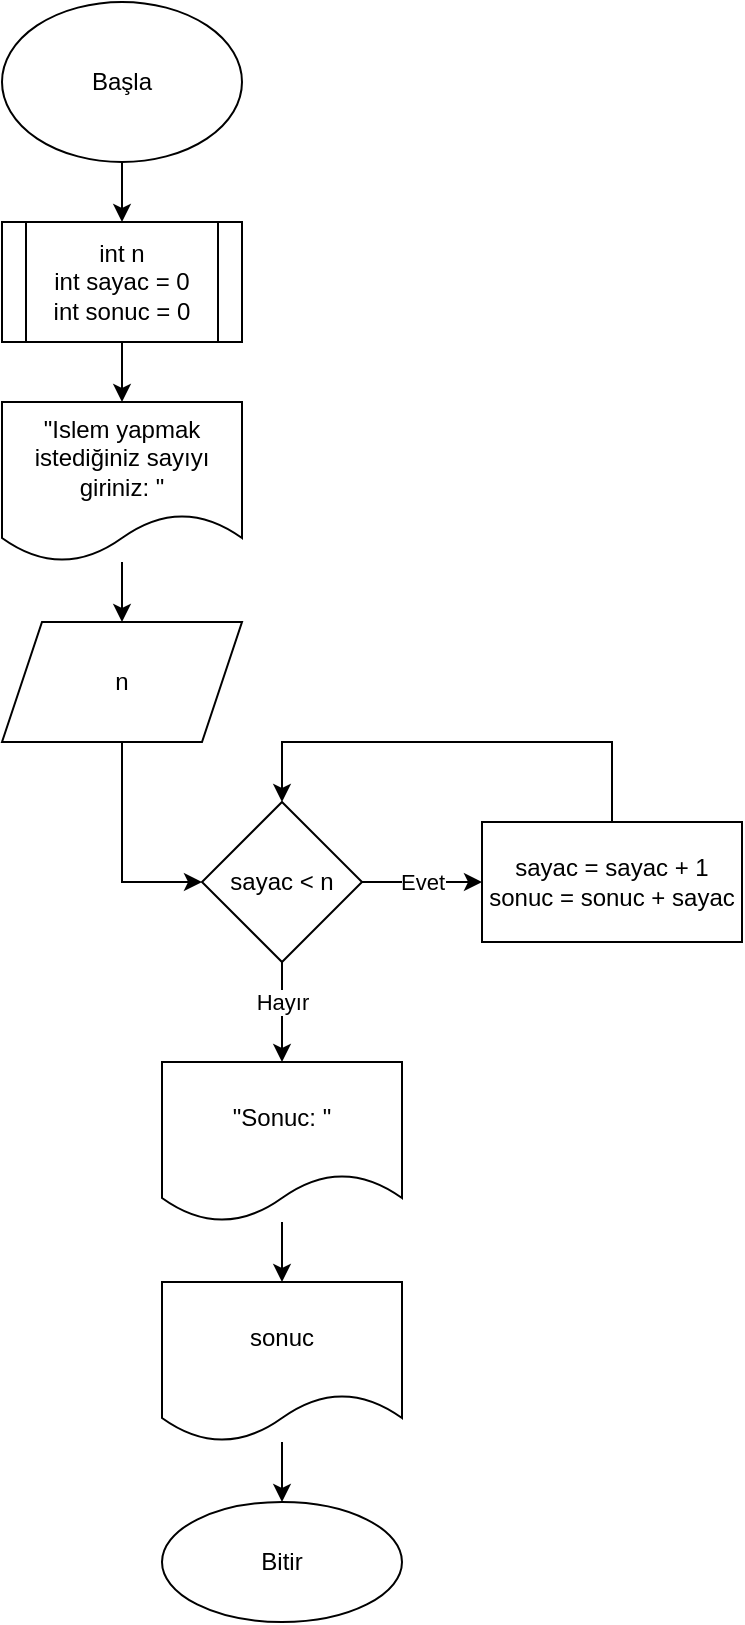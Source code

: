 <mxfile version="20.5.2" type="device"><diagram id="C5RBs43oDa-KdzZeNtuy" name="Page-1"><mxGraphModel dx="1422" dy="706" grid="1" gridSize="10" guides="1" tooltips="1" connect="1" arrows="1" fold="1" page="1" pageScale="1" pageWidth="827" pageHeight="1169" math="0" shadow="0"><root><mxCell id="WIyWlLk6GJQsqaUBKTNV-0"/><mxCell id="WIyWlLk6GJQsqaUBKTNV-1" parent="WIyWlLk6GJQsqaUBKTNV-0"/><mxCell id="4kcXvn0-g4td24IiU7Za-2" value="" style="edgeStyle=orthogonalEdgeStyle;rounded=0;orthogonalLoop=1;jettySize=auto;html=1;" edge="1" parent="WIyWlLk6GJQsqaUBKTNV-1" source="4kcXvn0-g4td24IiU7Za-0" target="4kcXvn0-g4td24IiU7Za-1"><mxGeometry relative="1" as="geometry"/></mxCell><mxCell id="4kcXvn0-g4td24IiU7Za-0" value="Başla" style="ellipse;whiteSpace=wrap;html=1;" vertex="1" parent="WIyWlLk6GJQsqaUBKTNV-1"><mxGeometry x="80" y="40" width="120" height="80" as="geometry"/></mxCell><mxCell id="4kcXvn0-g4td24IiU7Za-5" value="" style="edgeStyle=orthogonalEdgeStyle;rounded=0;orthogonalLoop=1;jettySize=auto;html=1;" edge="1" parent="WIyWlLk6GJQsqaUBKTNV-1" source="4kcXvn0-g4td24IiU7Za-1" target="4kcXvn0-g4td24IiU7Za-4"><mxGeometry relative="1" as="geometry"/></mxCell><mxCell id="4kcXvn0-g4td24IiU7Za-1" value="int n&lt;br&gt;int sayac = 0&lt;br&gt;int sonuc = 0" style="shape=process;whiteSpace=wrap;html=1;backgroundOutline=1;" vertex="1" parent="WIyWlLk6GJQsqaUBKTNV-1"><mxGeometry x="80" y="150" width="120" height="60" as="geometry"/></mxCell><mxCell id="4kcXvn0-g4td24IiU7Za-8" value="" style="edgeStyle=orthogonalEdgeStyle;rounded=0;orthogonalLoop=1;jettySize=auto;html=1;" edge="1" parent="WIyWlLk6GJQsqaUBKTNV-1" source="4kcXvn0-g4td24IiU7Za-4" target="4kcXvn0-g4td24IiU7Za-7"><mxGeometry relative="1" as="geometry"/></mxCell><mxCell id="4kcXvn0-g4td24IiU7Za-4" value="&quot;Islem yapmak istediğiniz sayıyı giriniz: &quot;" style="shape=document;whiteSpace=wrap;html=1;boundedLbl=1;" vertex="1" parent="WIyWlLk6GJQsqaUBKTNV-1"><mxGeometry x="80" y="240" width="120" height="80" as="geometry"/></mxCell><mxCell id="4kcXvn0-g4td24IiU7Za-11" value="" style="edgeStyle=orthogonalEdgeStyle;rounded=0;orthogonalLoop=1;jettySize=auto;html=1;entryX=0;entryY=0.5;entryDx=0;entryDy=0;" edge="1" parent="WIyWlLk6GJQsqaUBKTNV-1" source="4kcXvn0-g4td24IiU7Za-7" target="4kcXvn0-g4td24IiU7Za-10"><mxGeometry relative="1" as="geometry"/></mxCell><mxCell id="4kcXvn0-g4td24IiU7Za-7" value="n" style="shape=parallelogram;perimeter=parallelogramPerimeter;whiteSpace=wrap;html=1;fixedSize=1;" vertex="1" parent="WIyWlLk6GJQsqaUBKTNV-1"><mxGeometry x="80" y="350" width="120" height="60" as="geometry"/></mxCell><mxCell id="4kcXvn0-g4td24IiU7Za-13" value="Evet" style="edgeStyle=orthogonalEdgeStyle;rounded=0;orthogonalLoop=1;jettySize=auto;html=1;" edge="1" parent="WIyWlLk6GJQsqaUBKTNV-1" source="4kcXvn0-g4td24IiU7Za-10" target="4kcXvn0-g4td24IiU7Za-12"><mxGeometry relative="1" as="geometry"/></mxCell><mxCell id="4kcXvn0-g4td24IiU7Za-16" value="Hayır" style="edgeStyle=orthogonalEdgeStyle;rounded=0;orthogonalLoop=1;jettySize=auto;html=1;" edge="1" parent="WIyWlLk6GJQsqaUBKTNV-1" source="4kcXvn0-g4td24IiU7Za-10" target="4kcXvn0-g4td24IiU7Za-15"><mxGeometry x="-0.2" relative="1" as="geometry"><mxPoint as="offset"/></mxGeometry></mxCell><mxCell id="4kcXvn0-g4td24IiU7Za-10" value="sayac &amp;lt; n" style="rhombus;whiteSpace=wrap;html=1;" vertex="1" parent="WIyWlLk6GJQsqaUBKTNV-1"><mxGeometry x="180" y="440" width="80" height="80" as="geometry"/></mxCell><mxCell id="4kcXvn0-g4td24IiU7Za-14" style="edgeStyle=orthogonalEdgeStyle;rounded=0;orthogonalLoop=1;jettySize=auto;html=1;exitX=0.5;exitY=0;exitDx=0;exitDy=0;entryX=0.5;entryY=0;entryDx=0;entryDy=0;" edge="1" parent="WIyWlLk6GJQsqaUBKTNV-1" source="4kcXvn0-g4td24IiU7Za-12" target="4kcXvn0-g4td24IiU7Za-10"><mxGeometry relative="1" as="geometry"><Array as="points"><mxPoint x="385" y="410"/><mxPoint x="220" y="410"/></Array></mxGeometry></mxCell><mxCell id="4kcXvn0-g4td24IiU7Za-12" value="sayac = sayac + 1&lt;br&gt;sonuc = sonuc + sayac" style="whiteSpace=wrap;html=1;" vertex="1" parent="WIyWlLk6GJQsqaUBKTNV-1"><mxGeometry x="320" y="450" width="130" height="60" as="geometry"/></mxCell><mxCell id="4kcXvn0-g4td24IiU7Za-18" value="" style="edgeStyle=orthogonalEdgeStyle;rounded=0;orthogonalLoop=1;jettySize=auto;html=1;" edge="1" parent="WIyWlLk6GJQsqaUBKTNV-1" source="4kcXvn0-g4td24IiU7Za-15" target="4kcXvn0-g4td24IiU7Za-17"><mxGeometry relative="1" as="geometry"/></mxCell><mxCell id="4kcXvn0-g4td24IiU7Za-15" value="&quot;Sonuc: &quot;" style="shape=document;whiteSpace=wrap;html=1;boundedLbl=1;" vertex="1" parent="WIyWlLk6GJQsqaUBKTNV-1"><mxGeometry x="160" y="570" width="120" height="80" as="geometry"/></mxCell><mxCell id="4kcXvn0-g4td24IiU7Za-20" value="" style="edgeStyle=orthogonalEdgeStyle;rounded=0;orthogonalLoop=1;jettySize=auto;html=1;" edge="1" parent="WIyWlLk6GJQsqaUBKTNV-1" source="4kcXvn0-g4td24IiU7Za-17" target="4kcXvn0-g4td24IiU7Za-19"><mxGeometry relative="1" as="geometry"/></mxCell><mxCell id="4kcXvn0-g4td24IiU7Za-17" value="sonuc" style="shape=document;whiteSpace=wrap;html=1;boundedLbl=1;" vertex="1" parent="WIyWlLk6GJQsqaUBKTNV-1"><mxGeometry x="160" y="680" width="120" height="80" as="geometry"/></mxCell><mxCell id="4kcXvn0-g4td24IiU7Za-19" value="Bitir" style="ellipse;whiteSpace=wrap;html=1;" vertex="1" parent="WIyWlLk6GJQsqaUBKTNV-1"><mxGeometry x="160" y="790" width="120" height="60" as="geometry"/></mxCell></root></mxGraphModel></diagram></mxfile>